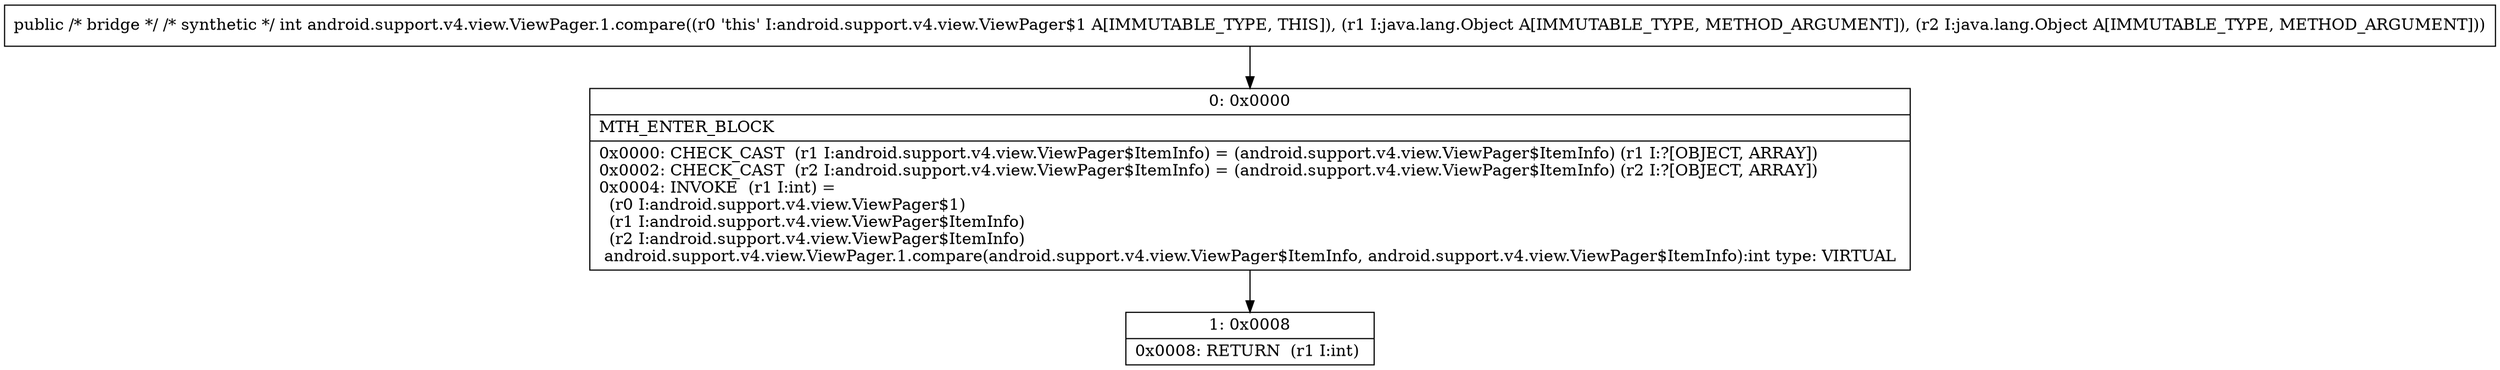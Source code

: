 digraph "CFG forandroid.support.v4.view.ViewPager.1.compare(Ljava\/lang\/Object;Ljava\/lang\/Object;)I" {
Node_0 [shape=record,label="{0\:\ 0x0000|MTH_ENTER_BLOCK\l|0x0000: CHECK_CAST  (r1 I:android.support.v4.view.ViewPager$ItemInfo) = (android.support.v4.view.ViewPager$ItemInfo) (r1 I:?[OBJECT, ARRAY]) \l0x0002: CHECK_CAST  (r2 I:android.support.v4.view.ViewPager$ItemInfo) = (android.support.v4.view.ViewPager$ItemInfo) (r2 I:?[OBJECT, ARRAY]) \l0x0004: INVOKE  (r1 I:int) = \l  (r0 I:android.support.v4.view.ViewPager$1)\l  (r1 I:android.support.v4.view.ViewPager$ItemInfo)\l  (r2 I:android.support.v4.view.ViewPager$ItemInfo)\l android.support.v4.view.ViewPager.1.compare(android.support.v4.view.ViewPager$ItemInfo, android.support.v4.view.ViewPager$ItemInfo):int type: VIRTUAL \l}"];
Node_1 [shape=record,label="{1\:\ 0x0008|0x0008: RETURN  (r1 I:int) \l}"];
MethodNode[shape=record,label="{public \/* bridge *\/ \/* synthetic *\/ int android.support.v4.view.ViewPager.1.compare((r0 'this' I:android.support.v4.view.ViewPager$1 A[IMMUTABLE_TYPE, THIS]), (r1 I:java.lang.Object A[IMMUTABLE_TYPE, METHOD_ARGUMENT]), (r2 I:java.lang.Object A[IMMUTABLE_TYPE, METHOD_ARGUMENT])) }"];
MethodNode -> Node_0;
Node_0 -> Node_1;
}

